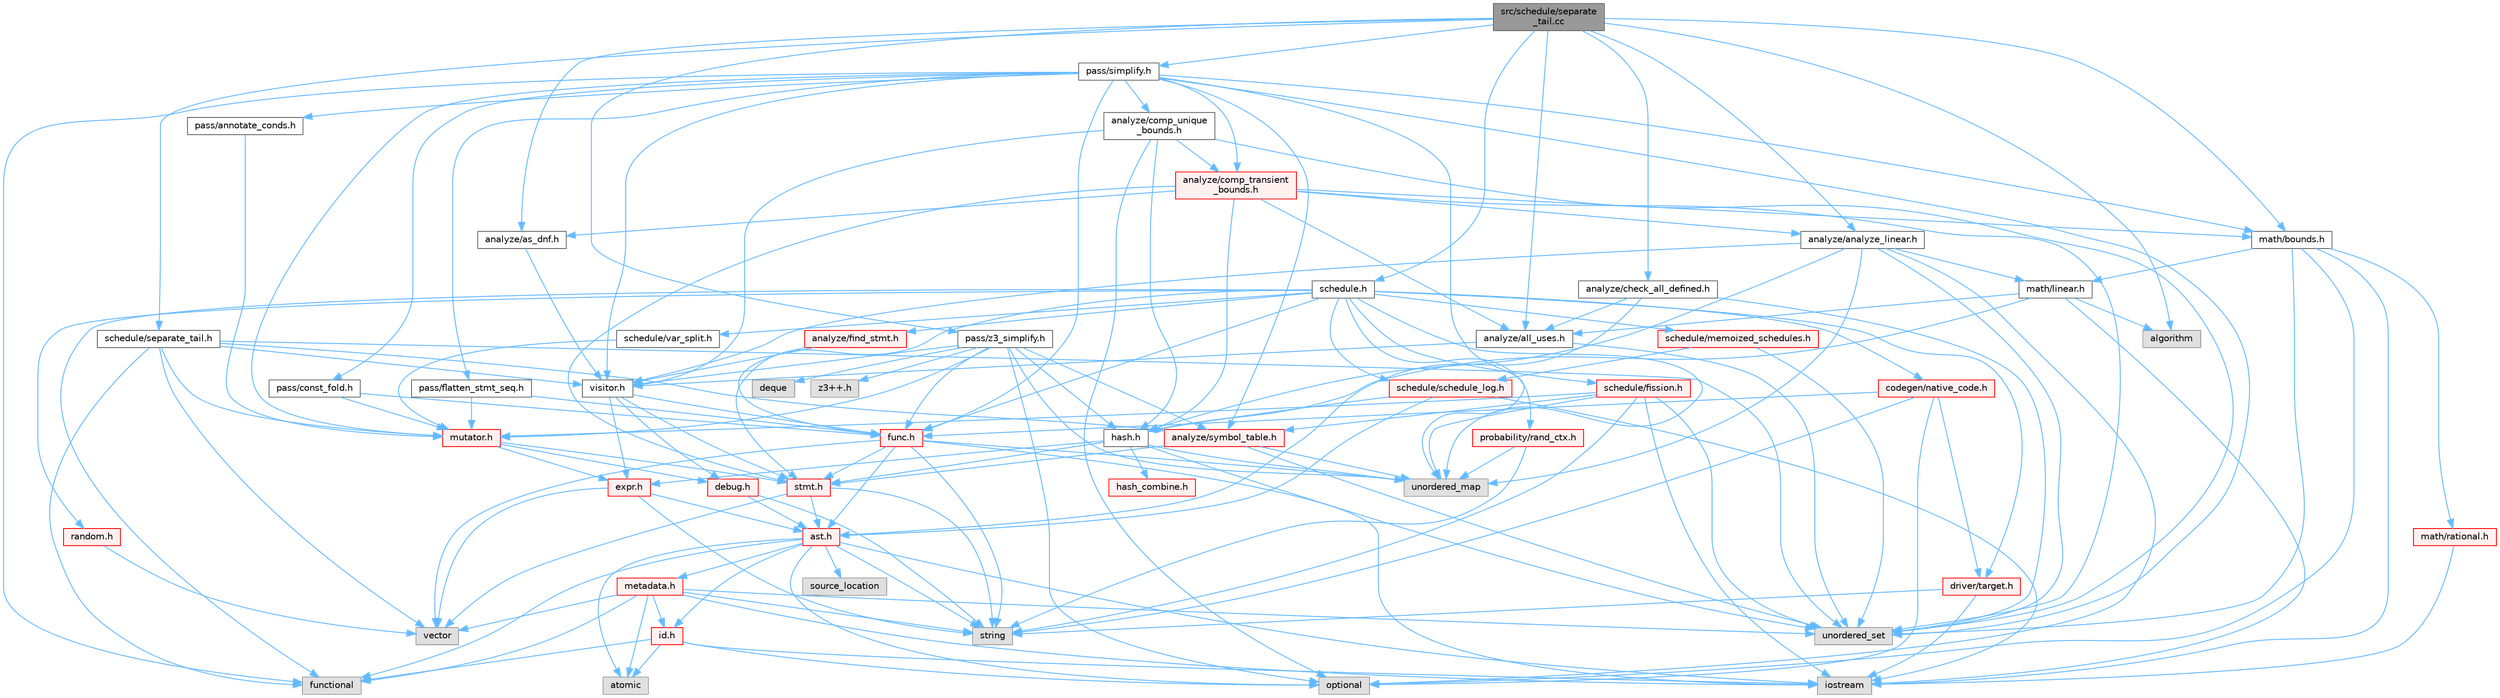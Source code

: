 digraph "src/schedule/separate_tail.cc"
{
 // LATEX_PDF_SIZE
  bgcolor="transparent";
  edge [fontname=Helvetica,fontsize=10,labelfontname=Helvetica,labelfontsize=10];
  node [fontname=Helvetica,fontsize=10,shape=box,height=0.2,width=0.4];
  Node1 [label="src/schedule/separate\l_tail.cc",height=0.2,width=0.4,color="gray40", fillcolor="grey60", style="filled", fontcolor="black",tooltip=" "];
  Node1 -> Node2 [color="steelblue1",style="solid"];
  Node2 [label="algorithm",height=0.2,width=0.4,color="grey60", fillcolor="#E0E0E0", style="filled",tooltip=" "];
  Node1 -> Node3 [color="steelblue1",style="solid"];
  Node3 [label="analyze/all_uses.h",height=0.2,width=0.4,color="grey40", fillcolor="white", style="filled",URL="$all__uses_8h.html",tooltip=" "];
  Node3 -> Node4 [color="steelblue1",style="solid"];
  Node4 [label="unordered_set",height=0.2,width=0.4,color="grey60", fillcolor="#E0E0E0", style="filled",tooltip=" "];
  Node3 -> Node5 [color="steelblue1",style="solid"];
  Node5 [label="visitor.h",height=0.2,width=0.4,color="grey40", fillcolor="white", style="filled",URL="$visitor_8h.html",tooltip=" "];
  Node5 -> Node6 [color="steelblue1",style="solid"];
  Node6 [label="debug.h",height=0.2,width=0.4,color="red", fillcolor="#FFF0F0", style="filled",URL="$debug_8h.html",tooltip=" "];
  Node6 -> Node7 [color="steelblue1",style="solid"];
  Node7 [label="string",height=0.2,width=0.4,color="grey60", fillcolor="#E0E0E0", style="filled",tooltip=" "];
  Node6 -> Node8 [color="steelblue1",style="solid"];
  Node8 [label="ast.h",height=0.2,width=0.4,color="red", fillcolor="#FFF0F0", style="filled",URL="$ast_8h.html",tooltip=" "];
  Node8 -> Node9 [color="steelblue1",style="solid"];
  Node9 [label="atomic",height=0.2,width=0.4,color="grey60", fillcolor="#E0E0E0", style="filled",tooltip=" "];
  Node8 -> Node10 [color="steelblue1",style="solid"];
  Node10 [label="functional",height=0.2,width=0.4,color="grey60", fillcolor="#E0E0E0", style="filled",tooltip=" "];
  Node8 -> Node11 [color="steelblue1",style="solid"];
  Node11 [label="iostream",height=0.2,width=0.4,color="grey60", fillcolor="#E0E0E0", style="filled",tooltip=" "];
  Node8 -> Node12 [color="steelblue1",style="solid"];
  Node12 [label="optional",height=0.2,width=0.4,color="grey60", fillcolor="#E0E0E0", style="filled",tooltip=" "];
  Node8 -> Node13 [color="steelblue1",style="solid"];
  Node13 [label="source_location",height=0.2,width=0.4,color="grey60", fillcolor="#E0E0E0", style="filled",tooltip=" "];
  Node8 -> Node7 [color="steelblue1",style="solid"];
  Node8 -> Node14 [color="steelblue1",style="solid"];
  Node14 [label="id.h",height=0.2,width=0.4,color="red", fillcolor="#FFF0F0", style="filled",URL="$id_8h.html",tooltip=" "];
  Node14 -> Node9 [color="steelblue1",style="solid"];
  Node14 -> Node10 [color="steelblue1",style="solid"];
  Node14 -> Node11 [color="steelblue1",style="solid"];
  Node14 -> Node12 [color="steelblue1",style="solid"];
  Node8 -> Node16 [color="steelblue1",style="solid"];
  Node16 [label="metadata.h",height=0.2,width=0.4,color="red", fillcolor="#FFF0F0", style="filled",URL="$metadata_8h.html",tooltip=" "];
  Node16 -> Node9 [color="steelblue1",style="solid"];
  Node16 -> Node10 [color="steelblue1",style="solid"];
  Node16 -> Node11 [color="steelblue1",style="solid"];
  Node16 -> Node7 [color="steelblue1",style="solid"];
  Node16 -> Node4 [color="steelblue1",style="solid"];
  Node16 -> Node17 [color="steelblue1",style="solid"];
  Node17 [label="vector",height=0.2,width=0.4,color="grey60", fillcolor="#E0E0E0", style="filled",tooltip=" "];
  Node16 -> Node14 [color="steelblue1",style="solid"];
  Node5 -> Node42 [color="steelblue1",style="solid"];
  Node42 [label="expr.h",height=0.2,width=0.4,color="red", fillcolor="#FFF0F0", style="filled",URL="$expr_8h.html",tooltip=" "];
  Node42 -> Node7 [color="steelblue1",style="solid"];
  Node42 -> Node17 [color="steelblue1",style="solid"];
  Node42 -> Node8 [color="steelblue1",style="solid"];
  Node5 -> Node43 [color="steelblue1",style="solid"];
  Node43 [label="func.h",height=0.2,width=0.4,color="red", fillcolor="#FFF0F0", style="filled",URL="$func_8h.html",tooltip=" "];
  Node43 -> Node11 [color="steelblue1",style="solid"];
  Node43 -> Node7 [color="steelblue1",style="solid"];
  Node43 -> Node36 [color="steelblue1",style="solid"];
  Node36 [label="unordered_map",height=0.2,width=0.4,color="grey60", fillcolor="#E0E0E0", style="filled",tooltip=" "];
  Node43 -> Node17 [color="steelblue1",style="solid"];
  Node43 -> Node8 [color="steelblue1",style="solid"];
  Node43 -> Node53 [color="steelblue1",style="solid"];
  Node53 [label="stmt.h",height=0.2,width=0.4,color="red", fillcolor="#FFF0F0", style="filled",URL="$stmt_8h.html",tooltip=" "];
  Node53 -> Node7 [color="steelblue1",style="solid"];
  Node53 -> Node17 [color="steelblue1",style="solid"];
  Node53 -> Node8 [color="steelblue1",style="solid"];
  Node5 -> Node53 [color="steelblue1",style="solid"];
  Node1 -> Node59 [color="steelblue1",style="solid"];
  Node59 [label="analyze/analyze_linear.h",height=0.2,width=0.4,color="grey40", fillcolor="white", style="filled",URL="$analyze__linear_8h.html",tooltip=" "];
  Node59 -> Node12 [color="steelblue1",style="solid"];
  Node59 -> Node36 [color="steelblue1",style="solid"];
  Node59 -> Node4 [color="steelblue1",style="solid"];
  Node59 -> Node60 [color="steelblue1",style="solid"];
  Node60 [label="hash.h",height=0.2,width=0.4,color="grey40", fillcolor="white", style="filled",URL="$hash_8h.html",tooltip=" "];
  Node60 -> Node36 [color="steelblue1",style="solid"];
  Node60 -> Node4 [color="steelblue1",style="solid"];
  Node60 -> Node42 [color="steelblue1",style="solid"];
  Node60 -> Node57 [color="steelblue1",style="solid"];
  Node57 [label="hash_combine.h",height=0.2,width=0.4,color="red", fillcolor="#FFF0F0", style="filled",URL="$hash__combine_8h.html",tooltip=" "];
  Node60 -> Node53 [color="steelblue1",style="solid"];
  Node59 -> Node61 [color="steelblue1",style="solid"];
  Node61 [label="math/linear.h",height=0.2,width=0.4,color="grey40", fillcolor="white", style="filled",URL="$linear_8h.html",tooltip=" "];
  Node61 -> Node2 [color="steelblue1",style="solid"];
  Node61 -> Node11 [color="steelblue1",style="solid"];
  Node61 -> Node3 [color="steelblue1",style="solid"];
  Node61 -> Node60 [color="steelblue1",style="solid"];
  Node59 -> Node5 [color="steelblue1",style="solid"];
  Node1 -> Node62 [color="steelblue1",style="solid"];
  Node62 [label="analyze/as_dnf.h",height=0.2,width=0.4,color="grey40", fillcolor="white", style="filled",URL="$as__dnf_8h.html",tooltip=" "];
  Node62 -> Node5 [color="steelblue1",style="solid"];
  Node1 -> Node63 [color="steelblue1",style="solid"];
  Node63 [label="analyze/check_all_defined.h",height=0.2,width=0.4,color="grey40", fillcolor="white", style="filled",URL="$check__all__defined_8h.html",tooltip=" "];
  Node63 -> Node4 [color="steelblue1",style="solid"];
  Node63 -> Node3 [color="steelblue1",style="solid"];
  Node63 -> Node8 [color="steelblue1",style="solid"];
  Node1 -> Node64 [color="steelblue1",style="solid"];
  Node64 [label="math/bounds.h",height=0.2,width=0.4,color="grey40", fillcolor="white", style="filled",URL="$bounds_8h.html",tooltip=" "];
  Node64 -> Node11 [color="steelblue1",style="solid"];
  Node64 -> Node12 [color="steelblue1",style="solid"];
  Node64 -> Node4 [color="steelblue1",style="solid"];
  Node64 -> Node61 [color="steelblue1",style="solid"];
  Node64 -> Node65 [color="steelblue1",style="solid"];
  Node65 [label="math/rational.h",height=0.2,width=0.4,color="red", fillcolor="#FFF0F0", style="filled",URL="$rational_8h.html",tooltip=" "];
  Node65 -> Node11 [color="steelblue1",style="solid"];
  Node1 -> Node68 [color="steelblue1",style="solid"];
  Node68 [label="pass/simplify.h",height=0.2,width=0.4,color="grey40", fillcolor="white", style="filled",URL="$simplify_8h.html",tooltip=" "];
  Node68 -> Node10 [color="steelblue1",style="solid"];
  Node68 -> Node36 [color="steelblue1",style="solid"];
  Node68 -> Node4 [color="steelblue1",style="solid"];
  Node68 -> Node69 [color="steelblue1",style="solid"];
  Node69 [label="analyze/comp_transient\l_bounds.h",height=0.2,width=0.4,color="red", fillcolor="#FFF0F0", style="filled",URL="$comp__transient__bounds_8h.html",tooltip=" "];
  Node69 -> Node4 [color="steelblue1",style="solid"];
  Node69 -> Node3 [color="steelblue1",style="solid"];
  Node69 -> Node59 [color="steelblue1",style="solid"];
  Node69 -> Node62 [color="steelblue1",style="solid"];
  Node69 -> Node60 [color="steelblue1",style="solid"];
  Node69 -> Node64 [color="steelblue1",style="solid"];
  Node69 -> Node53 [color="steelblue1",style="solid"];
  Node68 -> Node71 [color="steelblue1",style="solid"];
  Node71 [label="analyze/comp_unique\l_bounds.h",height=0.2,width=0.4,color="grey40", fillcolor="white", style="filled",URL="$comp__unique__bounds_8h.html",tooltip=" "];
  Node71 -> Node12 [color="steelblue1",style="solid"];
  Node71 -> Node4 [color="steelblue1",style="solid"];
  Node71 -> Node69 [color="steelblue1",style="solid"];
  Node71 -> Node60 [color="steelblue1",style="solid"];
  Node71 -> Node5 [color="steelblue1",style="solid"];
  Node68 -> Node72 [color="steelblue1",style="solid"];
  Node72 [label="analyze/symbol_table.h",height=0.2,width=0.4,color="red", fillcolor="#FFF0F0", style="filled",URL="$symbol__table_8h.html",tooltip=" "];
  Node72 -> Node36 [color="steelblue1",style="solid"];
  Node72 -> Node4 [color="steelblue1",style="solid"];
  Node72 -> Node53 [color="steelblue1",style="solid"];
  Node68 -> Node43 [color="steelblue1",style="solid"];
  Node68 -> Node64 [color="steelblue1",style="solid"];
  Node68 -> Node73 [color="steelblue1",style="solid"];
  Node73 [label="mutator.h",height=0.2,width=0.4,color="red", fillcolor="#FFF0F0", style="filled",URL="$mutator_8h.html",tooltip=" "];
  Node73 -> Node6 [color="steelblue1",style="solid"];
  Node73 -> Node42 [color="steelblue1",style="solid"];
  Node73 -> Node53 [color="steelblue1",style="solid"];
  Node68 -> Node74 [color="steelblue1",style="solid"];
  Node74 [label="pass/annotate_conds.h",height=0.2,width=0.4,color="grey40", fillcolor="white", style="filled",URL="$annotate__conds_8h.html",tooltip=" "];
  Node74 -> Node73 [color="steelblue1",style="solid"];
  Node68 -> Node75 [color="steelblue1",style="solid"];
  Node75 [label="pass/const_fold.h",height=0.2,width=0.4,color="grey40", fillcolor="white", style="filled",URL="$const__fold_8h.html",tooltip=" "];
  Node75 -> Node43 [color="steelblue1",style="solid"];
  Node75 -> Node73 [color="steelblue1",style="solid"];
  Node68 -> Node76 [color="steelblue1",style="solid"];
  Node76 [label="pass/flatten_stmt_seq.h",height=0.2,width=0.4,color="grey40", fillcolor="white", style="filled",URL="$flatten__stmt__seq_8h.html",tooltip=" "];
  Node76 -> Node43 [color="steelblue1",style="solid"];
  Node76 -> Node73 [color="steelblue1",style="solid"];
  Node68 -> Node5 [color="steelblue1",style="solid"];
  Node1 -> Node77 [color="steelblue1",style="solid"];
  Node77 [label="pass/z3_simplify.h",height=0.2,width=0.4,color="grey40", fillcolor="white", style="filled",URL="$z3__simplify_8h.html",tooltip=" "];
  Node77 -> Node78 [color="steelblue1",style="solid"];
  Node78 [label="deque",height=0.2,width=0.4,color="grey60", fillcolor="#E0E0E0", style="filled",tooltip=" "];
  Node77 -> Node12 [color="steelblue1",style="solid"];
  Node77 -> Node36 [color="steelblue1",style="solid"];
  Node77 -> Node79 [color="steelblue1",style="solid"];
  Node79 [label="z3++.h",height=0.2,width=0.4,color="grey60", fillcolor="#E0E0E0", style="filled",tooltip=" "];
  Node77 -> Node72 [color="steelblue1",style="solid"];
  Node77 -> Node43 [color="steelblue1",style="solid"];
  Node77 -> Node60 [color="steelblue1",style="solid"];
  Node77 -> Node73 [color="steelblue1",style="solid"];
  Node77 -> Node5 [color="steelblue1",style="solid"];
  Node1 -> Node80 [color="steelblue1",style="solid"];
  Node80 [label="schedule.h",height=0.2,width=0.4,color="grey40", fillcolor="white", style="filled",URL="$schedule_8h.html",tooltip=" "];
  Node80 -> Node10 [color="steelblue1",style="solid"];
  Node80 -> Node36 [color="steelblue1",style="solid"];
  Node80 -> Node81 [color="steelblue1",style="solid"];
  Node81 [label="analyze/find_stmt.h",height=0.2,width=0.4,color="red", fillcolor="#FFF0F0", style="filled",URL="$find__stmt_8h.html",tooltip=" "];
  Node81 -> Node43 [color="steelblue1",style="solid"];
  Node81 -> Node5 [color="steelblue1",style="solid"];
  Node80 -> Node83 [color="steelblue1",style="solid"];
  Node83 [label="codegen/native_code.h",height=0.2,width=0.4,color="red", fillcolor="#FFF0F0", style="filled",URL="$native__code_8h.html",tooltip=" "];
  Node83 -> Node12 [color="steelblue1",style="solid"];
  Node83 -> Node7 [color="steelblue1",style="solid"];
  Node83 -> Node51 [color="steelblue1",style="solid"];
  Node51 [label="driver/target.h",height=0.2,width=0.4,color="red", fillcolor="#FFF0F0", style="filled",URL="$target_8h.html",tooltip=" "];
  Node51 -> Node11 [color="steelblue1",style="solid"];
  Node51 -> Node7 [color="steelblue1",style="solid"];
  Node83 -> Node43 [color="steelblue1",style="solid"];
  Node80 -> Node51 [color="steelblue1",style="solid"];
  Node80 -> Node43 [color="steelblue1",style="solid"];
  Node80 -> Node84 [color="steelblue1",style="solid"];
  Node84 [label="probability/rand_ctx.h",height=0.2,width=0.4,color="red", fillcolor="#FFF0F0", style="filled",URL="$rand__ctx_8h.html",tooltip=" "];
  Node84 -> Node7 [color="steelblue1",style="solid"];
  Node84 -> Node36 [color="steelblue1",style="solid"];
  Node80 -> Node93 [color="steelblue1",style="solid"];
  Node93 [label="random.h",height=0.2,width=0.4,color="red", fillcolor="#FFF0F0", style="filled",URL="$random_8h.html",tooltip=" "];
  Node93 -> Node17 [color="steelblue1",style="solid"];
  Node80 -> Node94 [color="steelblue1",style="solid"];
  Node94 [label="schedule/fission.h",height=0.2,width=0.4,color="red", fillcolor="#FFF0F0", style="filled",URL="$fission_8h.html",tooltip=" "];
  Node94 -> Node11 [color="steelblue1",style="solid"];
  Node94 -> Node7 [color="steelblue1",style="solid"];
  Node94 -> Node36 [color="steelblue1",style="solid"];
  Node94 -> Node4 [color="steelblue1",style="solid"];
  Node94 -> Node72 [color="steelblue1",style="solid"];
  Node94 -> Node73 [color="steelblue1",style="solid"];
  Node80 -> Node95 [color="steelblue1",style="solid"];
  Node95 [label="schedule/memoized_schedules.h",height=0.2,width=0.4,color="red", fillcolor="#FFF0F0", style="filled",URL="$memoized__schedules_8h.html",tooltip=" "];
  Node95 -> Node4 [color="steelblue1",style="solid"];
  Node95 -> Node96 [color="steelblue1",style="solid"];
  Node96 [label="schedule/schedule_log.h",height=0.2,width=0.4,color="red", fillcolor="#FFF0F0", style="filled",URL="$schedule__log_8h.html",tooltip=" "];
  Node96 -> Node11 [color="steelblue1",style="solid"];
  Node96 -> Node8 [color="steelblue1",style="solid"];
  Node96 -> Node60 [color="steelblue1",style="solid"];
  Node80 -> Node96 [color="steelblue1",style="solid"];
  Node80 -> Node98 [color="steelblue1",style="solid"];
  Node98 [label="schedule/var_split.h",height=0.2,width=0.4,color="grey40", fillcolor="white", style="filled",URL="$var__split_8h.html",tooltip=" "];
  Node98 -> Node73 [color="steelblue1",style="solid"];
  Node80 -> Node53 [color="steelblue1",style="solid"];
  Node1 -> Node99 [color="steelblue1",style="solid"];
  Node99 [label="schedule/separate_tail.h",height=0.2,width=0.4,color="grey40", fillcolor="white", style="filled",URL="$separate__tail_8h.html",tooltip=" "];
  Node99 -> Node10 [color="steelblue1",style="solid"];
  Node99 -> Node4 [color="steelblue1",style="solid"];
  Node99 -> Node17 [color="steelblue1",style="solid"];
  Node99 -> Node72 [color="steelblue1",style="solid"];
  Node99 -> Node73 [color="steelblue1",style="solid"];
  Node99 -> Node5 [color="steelblue1",style="solid"];
}
